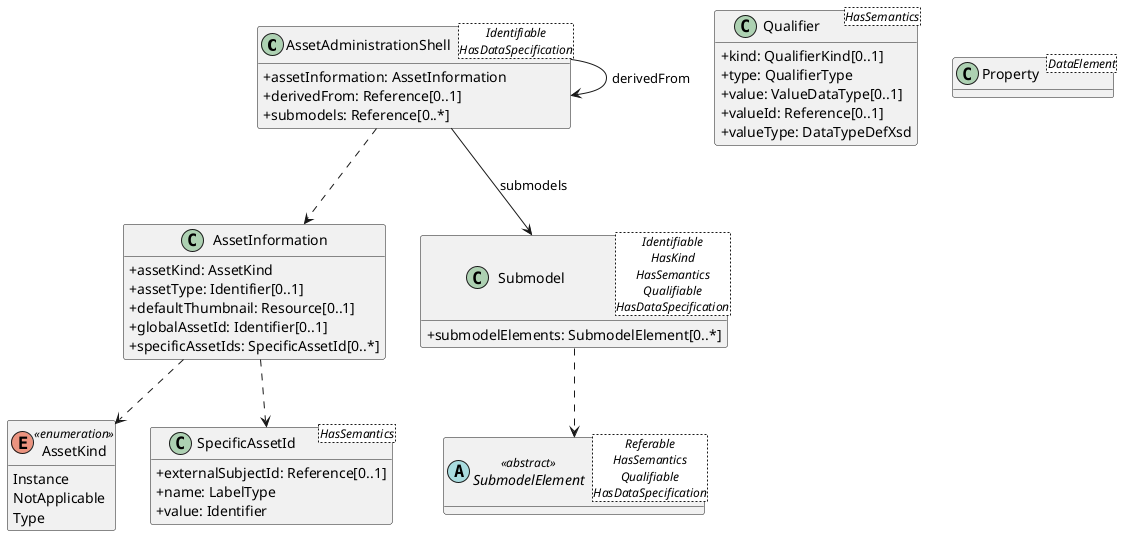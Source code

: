 @startuml
skinparam classAttributeIconSize 0
hide methods

class AssetAdministrationShell<Identifiable\nHasDataSpecification> {
  +assetInformation: AssetInformation 
  +derivedFrom: Reference[0..1] 
  +submodels: Reference[0..*] 
}
class AssetInformation {
  +assetKind: AssetKind 
  +assetType: Identifier[0..1] 
  +defaultThumbnail: Resource[0..1] 
  +globalAssetId: Identifier[0..1] 
  +specificAssetIds: SpecificAssetId[0..*] 
}
enum AssetKind <<enumeration>> {
  Instance
  NotApplicable
  Type
}
class SpecificAssetId<HasSemantics> {
  +externalSubjectId: Reference[0..1] 
  +name: LabelType 
  +value: Identifier 
}
class Submodel<Identifiable\nHasKind\nHasSemantics\nQualifiable\nHasDataSpecification> {
  +submodelElements: SubmodelElement[0..*] 
}
class Qualifier<HasSemantics> {
  +kind: QualifierKind[0..1] 
  +type: QualifierType 
  +value: ValueDataType[0..1] 
  +valueId: Reference[0..1] 
  +valueType: DataTypeDefXsd 
}
abstract class SubmodelElement<Referable\nHasSemantics\nQualifiable\nHasDataSpecification> <<abstract>> {
}
class Property<DataElement> {
}
AssetAdministrationShell ..> AssetInformation
AssetInformation ..> AssetKind
AssetInformation ..> SpecificAssetId
Submodel ..> SubmodelElement
AssetAdministrationShell --> Submodel : submodels
AssetAdministrationShell --> AssetAdministrationShell : derivedFrom
@enduml